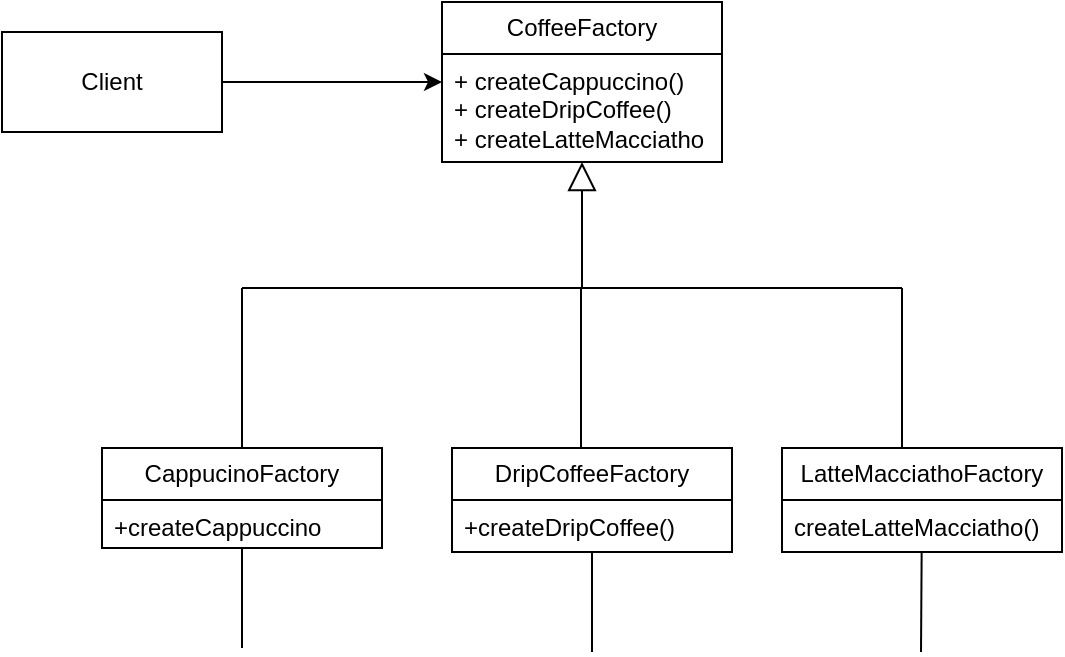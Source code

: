 <mxfile version="22.1.0" type="github">
  <diagram name="Page-1" id="4C7nGabXy9XK7AoCNsLR">
    <mxGraphModel dx="848" dy="670" grid="1" gridSize="10" guides="1" tooltips="1" connect="1" arrows="1" fold="1" page="1" pageScale="1" pageWidth="850" pageHeight="1100" math="0" shadow="0">
      <root>
        <mxCell id="0" />
        <mxCell id="1" parent="0" />
        <mxCell id="ybdqn9EeEbOqEpaxUI_V-1" value="CoffeeFactory" style="swimlane;fontStyle=0;childLayout=stackLayout;horizontal=1;startSize=26;fillColor=none;horizontalStack=0;resizeParent=1;resizeParentMax=0;resizeLast=0;collapsible=1;marginBottom=0;whiteSpace=wrap;html=1;" vertex="1" parent="1">
          <mxGeometry x="350" y="307" width="140" height="80" as="geometry" />
        </mxCell>
        <mxCell id="ybdqn9EeEbOqEpaxUI_V-3" value="+ createCappuccino()&lt;br&gt;+ createDripCoffee()&lt;br&gt;+ createLatteMacciatho" style="text;strokeColor=none;fillColor=none;align=left;verticalAlign=top;spacingLeft=4;spacingRight=4;overflow=hidden;rotatable=0;points=[[0,0.5],[1,0.5]];portConstraint=eastwest;whiteSpace=wrap;html=1;" vertex="1" parent="ybdqn9EeEbOqEpaxUI_V-1">
          <mxGeometry y="26" width="140" height="54" as="geometry" />
        </mxCell>
        <mxCell id="ybdqn9EeEbOqEpaxUI_V-5" value="Client" style="html=1;whiteSpace=wrap;" vertex="1" parent="1">
          <mxGeometry x="130" y="322" width="110" height="50" as="geometry" />
        </mxCell>
        <mxCell id="ybdqn9EeEbOqEpaxUI_V-6" value="" style="endArrow=classic;html=1;rounded=0;" edge="1" parent="1" source="ybdqn9EeEbOqEpaxUI_V-5" target="ybdqn9EeEbOqEpaxUI_V-1">
          <mxGeometry width="50" height="50" relative="1" as="geometry">
            <mxPoint x="400" y="370" as="sourcePoint" />
            <mxPoint x="450" y="320" as="targetPoint" />
          </mxGeometry>
        </mxCell>
        <mxCell id="ybdqn9EeEbOqEpaxUI_V-7" value="" style="endArrow=block;html=1;rounded=0;endFill=0;endSize=12;" edge="1" parent="1" target="ybdqn9EeEbOqEpaxUI_V-1">
          <mxGeometry width="50" height="50" relative="1" as="geometry">
            <mxPoint x="420" y="450" as="sourcePoint" />
            <mxPoint x="450" y="320" as="targetPoint" />
          </mxGeometry>
        </mxCell>
        <mxCell id="ybdqn9EeEbOqEpaxUI_V-8" value="CappucinoFactory" style="swimlane;fontStyle=0;childLayout=stackLayout;horizontal=1;startSize=26;fillColor=none;horizontalStack=0;resizeParent=1;resizeParentMax=0;resizeLast=0;collapsible=1;marginBottom=0;whiteSpace=wrap;html=1;" vertex="1" parent="1">
          <mxGeometry x="180" y="530" width="140" height="50" as="geometry" />
        </mxCell>
        <mxCell id="ybdqn9EeEbOqEpaxUI_V-9" value="+createCappuccino" style="text;strokeColor=none;fillColor=none;align=left;verticalAlign=top;spacingLeft=4;spacingRight=4;overflow=hidden;rotatable=0;points=[[0,0.5],[1,0.5]];portConstraint=eastwest;whiteSpace=wrap;html=1;" vertex="1" parent="ybdqn9EeEbOqEpaxUI_V-8">
          <mxGeometry y="26" width="140" height="24" as="geometry" />
        </mxCell>
        <mxCell id="ybdqn9EeEbOqEpaxUI_V-12" value="DripCoffeeFactory" style="swimlane;fontStyle=0;childLayout=stackLayout;horizontal=1;startSize=26;fillColor=none;horizontalStack=0;resizeParent=1;resizeParentMax=0;resizeLast=0;collapsible=1;marginBottom=0;whiteSpace=wrap;html=1;" vertex="1" parent="1">
          <mxGeometry x="355" y="530" width="140" height="52" as="geometry" />
        </mxCell>
        <mxCell id="ybdqn9EeEbOqEpaxUI_V-13" value="+createDripCoffee()" style="text;strokeColor=none;fillColor=none;align=left;verticalAlign=top;spacingLeft=4;spacingRight=4;overflow=hidden;rotatable=0;points=[[0,0.5],[1,0.5]];portConstraint=eastwest;whiteSpace=wrap;html=1;" vertex="1" parent="ybdqn9EeEbOqEpaxUI_V-12">
          <mxGeometry y="26" width="140" height="26" as="geometry" />
        </mxCell>
        <mxCell id="ybdqn9EeEbOqEpaxUI_V-16" value="LatteMacciathoFactory" style="swimlane;fontStyle=0;childLayout=stackLayout;horizontal=1;startSize=26;fillColor=none;horizontalStack=0;resizeParent=1;resizeParentMax=0;resizeLast=0;collapsible=1;marginBottom=0;whiteSpace=wrap;html=1;" vertex="1" parent="1">
          <mxGeometry x="520" y="530" width="140" height="52" as="geometry" />
        </mxCell>
        <mxCell id="ybdqn9EeEbOqEpaxUI_V-17" value="createLatteMacciatho()" style="text;strokeColor=none;fillColor=none;align=left;verticalAlign=top;spacingLeft=4;spacingRight=4;overflow=hidden;rotatable=0;points=[[0,0.5],[1,0.5]];portConstraint=eastwest;whiteSpace=wrap;html=1;" vertex="1" parent="ybdqn9EeEbOqEpaxUI_V-16">
          <mxGeometry y="26" width="140" height="26" as="geometry" />
        </mxCell>
        <mxCell id="ybdqn9EeEbOqEpaxUI_V-20" value="" style="endArrow=none;html=1;rounded=0;" edge="1" parent="1">
          <mxGeometry width="50" height="50" relative="1" as="geometry">
            <mxPoint x="250" y="450" as="sourcePoint" />
            <mxPoint x="580" y="450" as="targetPoint" />
          </mxGeometry>
        </mxCell>
        <mxCell id="ybdqn9EeEbOqEpaxUI_V-25" value="" style="endArrow=none;html=1;rounded=0;" edge="1" parent="1" source="ybdqn9EeEbOqEpaxUI_V-8">
          <mxGeometry width="50" height="50" relative="1" as="geometry">
            <mxPoint x="400" y="480" as="sourcePoint" />
            <mxPoint x="250" y="450" as="targetPoint" />
          </mxGeometry>
        </mxCell>
        <mxCell id="ybdqn9EeEbOqEpaxUI_V-26" value="" style="endArrow=none;html=1;rounded=0;" edge="1" parent="1">
          <mxGeometry width="50" height="50" relative="1" as="geometry">
            <mxPoint x="419.5" y="530" as="sourcePoint" />
            <mxPoint x="419.5" y="450" as="targetPoint" />
          </mxGeometry>
        </mxCell>
        <mxCell id="ybdqn9EeEbOqEpaxUI_V-27" value="" style="endArrow=none;html=1;rounded=0;" edge="1" parent="1">
          <mxGeometry width="50" height="50" relative="1" as="geometry">
            <mxPoint x="580" y="530" as="sourcePoint" />
            <mxPoint x="580" y="450" as="targetPoint" />
          </mxGeometry>
        </mxCell>
        <mxCell id="ybdqn9EeEbOqEpaxUI_V-28" value="" style="endArrow=none;html=1;rounded=0;" edge="1" parent="1" target="ybdqn9EeEbOqEpaxUI_V-8">
          <mxGeometry width="50" height="50" relative="1" as="geometry">
            <mxPoint x="250" y="630" as="sourcePoint" />
            <mxPoint x="450" y="540" as="targetPoint" />
          </mxGeometry>
        </mxCell>
        <mxCell id="ybdqn9EeEbOqEpaxUI_V-29" value="" style="endArrow=none;html=1;rounded=0;" edge="1" parent="1" target="ybdqn9EeEbOqEpaxUI_V-12">
          <mxGeometry width="50" height="50" relative="1" as="geometry">
            <mxPoint x="425" y="632" as="sourcePoint" />
            <mxPoint x="430" y="582" as="targetPoint" />
          </mxGeometry>
        </mxCell>
        <mxCell id="ybdqn9EeEbOqEpaxUI_V-30" value="" style="endArrow=none;html=1;rounded=0;" edge="1" parent="1" target="ybdqn9EeEbOqEpaxUI_V-16">
          <mxGeometry width="50" height="50" relative="1" as="geometry">
            <mxPoint x="589.5" y="632" as="sourcePoint" />
            <mxPoint x="589.5" y="582" as="targetPoint" />
          </mxGeometry>
        </mxCell>
      </root>
    </mxGraphModel>
  </diagram>
</mxfile>
